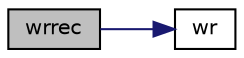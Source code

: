 digraph "wrrec"
{
  edge [fontname="Helvetica",fontsize="10",labelfontname="Helvetica",labelfontsize="10"];
  node [fontname="Helvetica",fontsize="10",shape=record];
  rankdir="LR";
  Node1 [label="wrrec",height=0.2,width=0.4,color="black", fillcolor="grey75", style="filled", fontcolor="black"];
  Node1 -> Node2 [color="midnightblue",fontsize="10",style="solid",fontname="Helvetica"];
  Node2 [label="wr",height=0.2,width=0.4,color="black", fillcolor="white", style="filled",URL="$xml_8cpp.html#a4fd6218a1d8c218a80ab44b83817c81c"];
}
